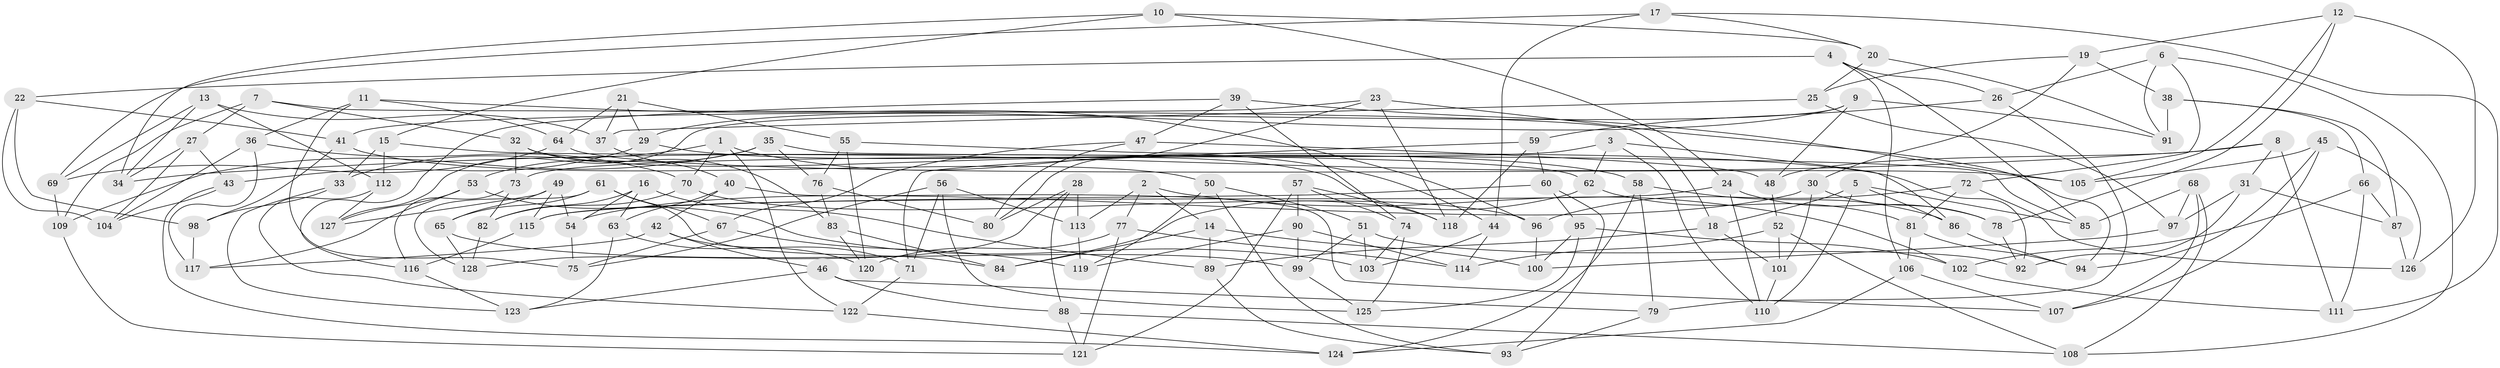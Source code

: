 // coarse degree distribution, {4: 0.7528089887640449, 5: 0.11235955056179775, 3: 0.0449438202247191, 7: 0.0449438202247191, 9: 0.011235955056179775, 10: 0.011235955056179775, 8: 0.011235955056179775, 13: 0.011235955056179775}
// Generated by graph-tools (version 1.1) at 2025/01/03/04/25 22:01:16]
// undirected, 128 vertices, 256 edges
graph export_dot {
graph [start="1"]
  node [color=gray90,style=filled];
  1;
  2;
  3;
  4;
  5;
  6;
  7;
  8;
  9;
  10;
  11;
  12;
  13;
  14;
  15;
  16;
  17;
  18;
  19;
  20;
  21;
  22;
  23;
  24;
  25;
  26;
  27;
  28;
  29;
  30;
  31;
  32;
  33;
  34;
  35;
  36;
  37;
  38;
  39;
  40;
  41;
  42;
  43;
  44;
  45;
  46;
  47;
  48;
  49;
  50;
  51;
  52;
  53;
  54;
  55;
  56;
  57;
  58;
  59;
  60;
  61;
  62;
  63;
  64;
  65;
  66;
  67;
  68;
  69;
  70;
  71;
  72;
  73;
  74;
  75;
  76;
  77;
  78;
  79;
  80;
  81;
  82;
  83;
  84;
  85;
  86;
  87;
  88;
  89;
  90;
  91;
  92;
  93;
  94;
  95;
  96;
  97;
  98;
  99;
  100;
  101;
  102;
  103;
  104;
  105;
  106;
  107;
  108;
  109;
  110;
  111;
  112;
  113;
  114;
  115;
  116;
  117;
  118;
  119;
  120;
  121;
  122;
  123;
  124;
  125;
  126;
  127;
  128;
  1 -- 33;
  1 -- 70;
  1 -- 44;
  1 -- 122;
  2 -- 113;
  2 -- 14;
  2 -- 102;
  2 -- 77;
  3 -- 62;
  3 -- 86;
  3 -- 110;
  3 -- 73;
  4 -- 106;
  4 -- 26;
  4 -- 85;
  4 -- 22;
  5 -- 18;
  5 -- 86;
  5 -- 110;
  5 -- 85;
  6 -- 72;
  6 -- 26;
  6 -- 91;
  6 -- 108;
  7 -- 32;
  7 -- 18;
  7 -- 27;
  7 -- 109;
  8 -- 48;
  8 -- 111;
  8 -- 31;
  8 -- 34;
  9 -- 48;
  9 -- 91;
  9 -- 29;
  9 -- 127;
  10 -- 15;
  10 -- 24;
  10 -- 34;
  10 -- 20;
  11 -- 64;
  11 -- 96;
  11 -- 75;
  11 -- 36;
  12 -- 78;
  12 -- 19;
  12 -- 126;
  12 -- 105;
  13 -- 69;
  13 -- 112;
  13 -- 34;
  13 -- 37;
  14 -- 84;
  14 -- 89;
  14 -- 100;
  15 -- 33;
  15 -- 112;
  15 -- 62;
  16 -- 82;
  16 -- 54;
  16 -- 89;
  16 -- 63;
  17 -- 69;
  17 -- 111;
  17 -- 44;
  17 -- 20;
  18 -- 101;
  18 -- 89;
  19 -- 25;
  19 -- 30;
  19 -- 38;
  20 -- 91;
  20 -- 25;
  21 -- 55;
  21 -- 37;
  21 -- 29;
  21 -- 64;
  22 -- 41;
  22 -- 104;
  22 -- 98;
  23 -- 41;
  23 -- 80;
  23 -- 94;
  23 -- 118;
  24 -- 115;
  24 -- 110;
  24 -- 78;
  25 -- 37;
  25 -- 97;
  26 -- 59;
  26 -- 79;
  27 -- 43;
  27 -- 34;
  27 -- 104;
  28 -- 80;
  28 -- 128;
  28 -- 88;
  28 -- 113;
  29 -- 43;
  29 -- 58;
  30 -- 54;
  30 -- 78;
  30 -- 101;
  31 -- 87;
  31 -- 92;
  31 -- 97;
  32 -- 83;
  32 -- 73;
  32 -- 118;
  33 -- 98;
  33 -- 123;
  35 -- 76;
  35 -- 109;
  35 -- 53;
  35 -- 85;
  36 -- 70;
  36 -- 104;
  36 -- 117;
  37 -- 40;
  38 -- 91;
  38 -- 66;
  38 -- 87;
  39 -- 116;
  39 -- 47;
  39 -- 74;
  39 -- 105;
  40 -- 42;
  40 -- 107;
  40 -- 63;
  41 -- 50;
  41 -- 98;
  42 -- 46;
  42 -- 117;
  42 -- 71;
  43 -- 104;
  43 -- 124;
  44 -- 114;
  44 -- 103;
  45 -- 105;
  45 -- 126;
  45 -- 107;
  45 -- 94;
  46 -- 88;
  46 -- 79;
  46 -- 123;
  47 -- 80;
  47 -- 67;
  47 -- 48;
  48 -- 52;
  49 -- 115;
  49 -- 127;
  49 -- 65;
  49 -- 54;
  50 -- 51;
  50 -- 93;
  50 -- 119;
  51 -- 92;
  51 -- 99;
  51 -- 103;
  52 -- 101;
  52 -- 108;
  52 -- 114;
  53 -- 117;
  53 -- 127;
  53 -- 103;
  54 -- 75;
  55 -- 92;
  55 -- 76;
  55 -- 120;
  56 -- 71;
  56 -- 125;
  56 -- 75;
  56 -- 113;
  57 -- 74;
  57 -- 118;
  57 -- 121;
  57 -- 90;
  58 -- 124;
  58 -- 86;
  58 -- 79;
  59 -- 60;
  59 -- 118;
  59 -- 71;
  60 -- 95;
  60 -- 115;
  60 -- 93;
  61 -- 128;
  61 -- 67;
  61 -- 84;
  61 -- 65;
  62 -- 84;
  62 -- 81;
  63 -- 123;
  63 -- 120;
  64 -- 69;
  64 -- 105;
  65 -- 99;
  65 -- 128;
  66 -- 102;
  66 -- 87;
  66 -- 111;
  67 -- 119;
  67 -- 75;
  68 -- 85;
  68 -- 108;
  68 -- 97;
  68 -- 107;
  69 -- 109;
  70 -- 96;
  70 -- 82;
  71 -- 122;
  72 -- 81;
  72 -- 126;
  72 -- 96;
  73 -- 116;
  73 -- 82;
  74 -- 103;
  74 -- 125;
  76 -- 83;
  76 -- 80;
  77 -- 120;
  77 -- 114;
  77 -- 121;
  78 -- 92;
  79 -- 93;
  81 -- 106;
  81 -- 94;
  82 -- 128;
  83 -- 84;
  83 -- 120;
  86 -- 94;
  87 -- 126;
  88 -- 121;
  88 -- 108;
  89 -- 93;
  90 -- 119;
  90 -- 99;
  90 -- 114;
  95 -- 100;
  95 -- 102;
  95 -- 125;
  96 -- 100;
  97 -- 100;
  98 -- 117;
  99 -- 125;
  101 -- 110;
  102 -- 111;
  106 -- 124;
  106 -- 107;
  109 -- 121;
  112 -- 127;
  112 -- 122;
  113 -- 119;
  115 -- 116;
  116 -- 123;
  122 -- 124;
}
